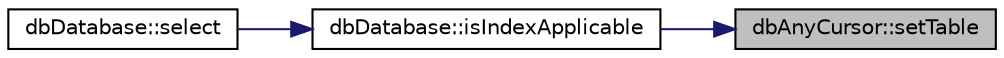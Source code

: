 digraph "dbAnyCursor::setTable"
{
 // INTERACTIVE_SVG=YES
 // LATEX_PDF_SIZE
  edge [fontname="Helvetica",fontsize="10",labelfontname="Helvetica",labelfontsize="10"];
  node [fontname="Helvetica",fontsize="10",shape=record];
  rankdir="RL";
  Node1 [label="dbAnyCursor::setTable",height=0.2,width=0.4,color="black", fillcolor="grey75", style="filled", fontcolor="black",tooltip=" "];
  Node1 -> Node2 [dir="back",color="midnightblue",fontsize="10",style="solid"];
  Node2 [label="dbDatabase::isIndexApplicable",height=0.2,width=0.4,color="black", fillcolor="white", style="filled",URL="$classdbDatabase.html#a140ecf11366b8e3caae86ce16fa6f5eb",tooltip=" "];
  Node2 -> Node3 [dir="back",color="midnightblue",fontsize="10",style="solid"];
  Node3 [label="dbDatabase::select",height=0.2,width=0.4,color="black", fillcolor="white", style="filled",URL="$classdbDatabase.html#a769c677fdfe52ff05e7ddc23e8e68dc2",tooltip=" "];
}
